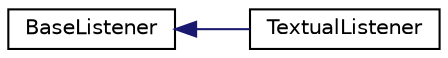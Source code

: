 digraph "Graphical Class Hierarchy"
{
  edge [fontname="Helvetica",fontsize="10",labelfontname="Helvetica",labelfontsize="10"];
  node [fontname="Helvetica",fontsize="10",shape=record];
  rankdir="LR";
  Node0 [label="BaseListener",height=0.2,width=0.4,color="black", fillcolor="white", style="filled",URL="$classBaseListener.html"];
  Node0 -> Node1 [dir="back",color="midnightblue",fontsize="10",style="solid",fontname="Helvetica"];
  Node1 [label="TextualListener",height=0.2,width=0.4,color="black", fillcolor="white", style="filled",URL="$classTextualListener.html"];
}
